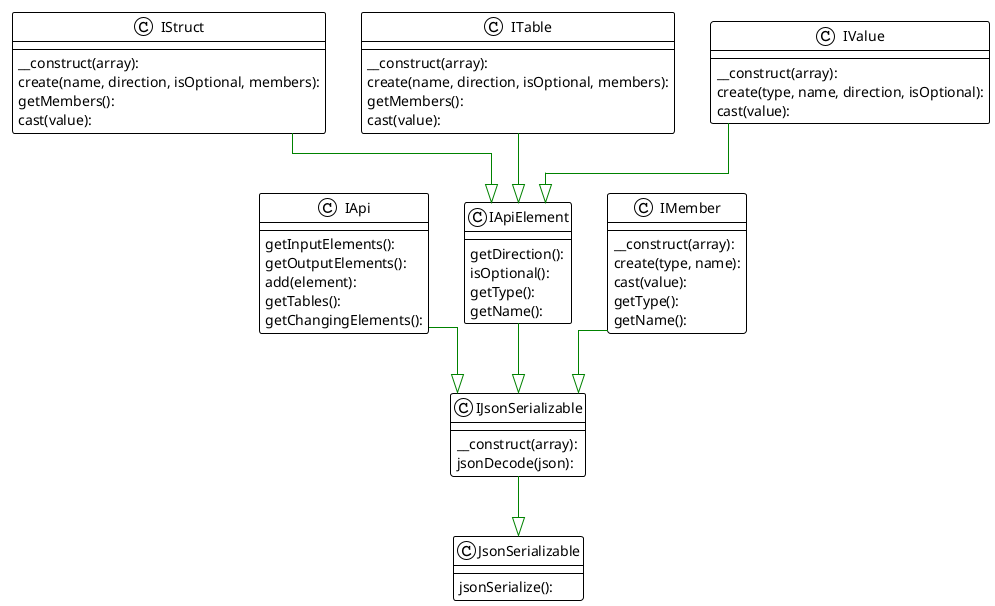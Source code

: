 @startuml

!theme plain
top to bottom direction
skinparam linetype ortho

class IApi {
   getInputElements():
   getOutputElements():
   add(element):
   getTables():
   getChangingElements():
}
class IApiElement {
   getDirection():
   isOptional():
   getType():
   getName():
}
class IJsonSerializable {
   __construct(array):
   jsonDecode(json):
}
class IMember {
   __construct(array):
   create(type, name):
   cast(value):
   getType():
   getName():
}
class IStruct {
   __construct(array):
   create(name, direction, isOptional, members):
   getMembers():
   cast(value):
}
class ITable {
   __construct(array):
   create(name, direction, isOptional, members):
   getMembers():
   cast(value):
}
class IValue {
   __construct(array):
   create(type, name, direction, isOptional):
   cast(value):
}
class JsonSerializable {
   jsonSerialize():
}

IApi               -[#008200,plain]-^  IJsonSerializable
IApiElement        -[#008200,plain]-^  IJsonSerializable
IJsonSerializable  -[#008200,plain]-^  JsonSerializable
IMember            -[#008200,plain]-^  IJsonSerializable
IStruct            -[#008200,plain]-^  IApiElement
ITable             -[#008200,plain]-^  IApiElement
IValue             -[#008200,plain]-^  IApiElement
@enduml
